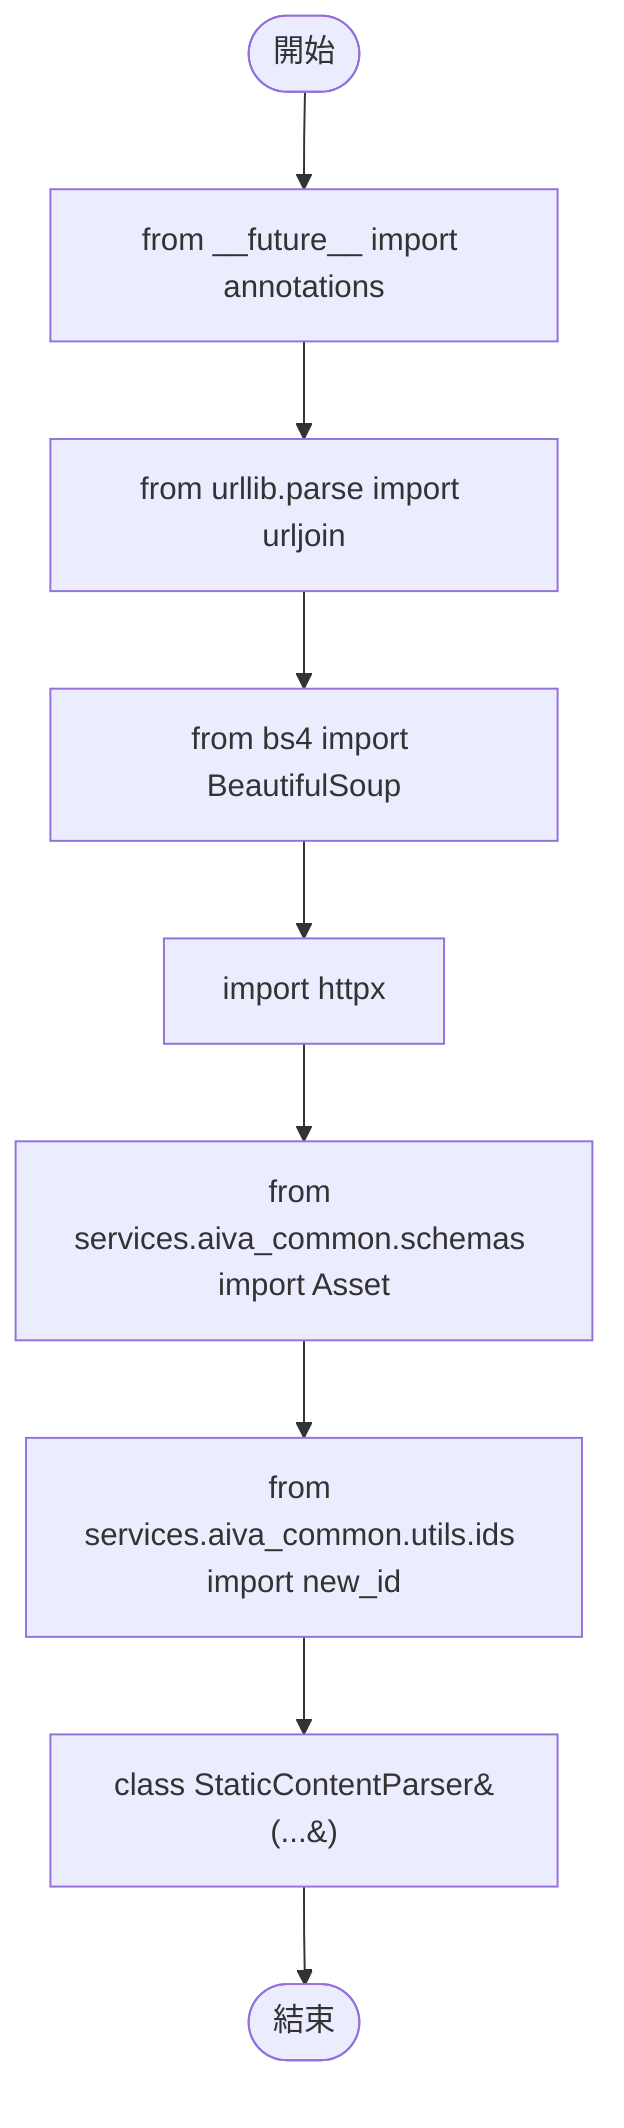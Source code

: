 flowchart TB
    n1([開始])
    n2([結束])
    n3[from __future__ import annotations]
    n4[from urllib.parse import urljoin]
    n5[from bs4 import BeautifulSoup]
    n6[import httpx]
    n7[from services.aiva_common.schemas import Asset]
    n8[from services.aiva_common.utils.ids import new_id]
    n9[class StaticContentParser&#40;...&#41;]
    n1 --> n3
    n3 --> n4
    n4 --> n5
    n5 --> n6
    n6 --> n7
    n7 --> n8
    n8 --> n9
    n9 --> n2